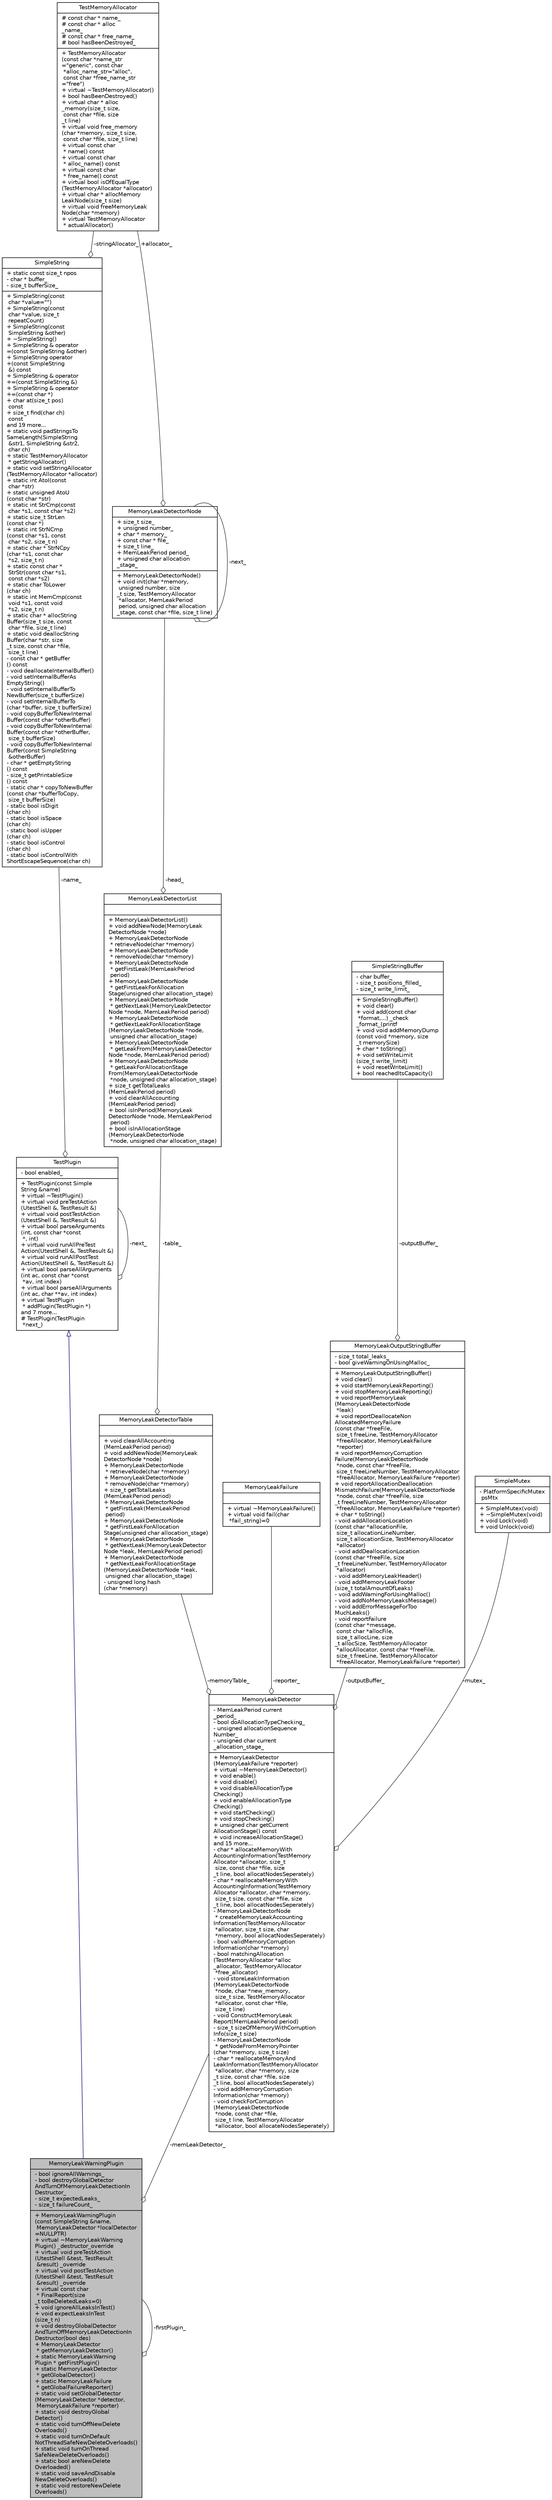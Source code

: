 digraph "MemoryLeakWarningPlugin"
{
 // LATEX_PDF_SIZE
  edge [fontname="Helvetica",fontsize="10",labelfontname="Helvetica",labelfontsize="10"];
  node [fontname="Helvetica",fontsize="10",shape=record];
  Node1 [label="{MemoryLeakWarningPlugin\n|- bool ignoreAllWarnings_\l- bool destroyGlobalDetector\lAndTurnOfMemoryLeakDetectionIn\lDestructor_\l- size_t expectedLeaks_\l- size_t failureCount_\l|+  MemoryLeakWarningPlugin\l(const SimpleString &name,\l MemoryLeakDetector *localDetector\l=NULLPTR)\l+ virtual ~MemoryLeakWarning\lPlugin() _destructor_override\l+ virtual void preTestAction\l(UtestShell &test, TestResult\l &result) _override\l+ virtual void postTestAction\l(UtestShell &test, TestResult\l &result) _override\l+ virtual const char\l * FinalReport(size\l_t toBeDeletedLeaks=0)\l+ void ignoreAllLeaksInTest()\l+ void expectLeaksInTest\l(size_t n)\l+ void destroyGlobalDetector\lAndTurnOffMemoryLeakDetectionIn\lDestructor(bool des)\l+ MemoryLeakDetector\l * getMemoryLeakDetector()\l+ static MemoryLeakWarning\lPlugin * getFirstPlugin()\l+ static MemoryLeakDetector\l * getGlobalDetector()\l+ static MemoryLeakFailure\l * getGlobalFailureReporter()\l+ static void setGlobalDetector\l(MemoryLeakDetector *detector,\l MemoryLeakFailure *reporter)\l+ static void destroyGlobal\lDetector()\l+ static void turnOffNewDelete\lOverloads()\l+ static void turnOnDefault\lNotThreadSafeNewDeleteOverloads()\l+ static void turnOnThread\lSafeNewDeleteOverloads()\l+ static bool areNewDelete\lOverloaded()\l+ static void saveAndDisable\lNewDeleteOverloads()\l+ static void restoreNewDelete\lOverloads()\l}",height=0.2,width=0.4,color="black", fillcolor="grey75", style="filled", fontcolor="black",tooltip=" "];
  Node2 -> Node1 [dir="back",color="midnightblue",fontsize="10",style="solid",arrowtail="onormal",fontname="Helvetica"];
  Node2 [label="{TestPlugin\n|- bool enabled_\l|+  TestPlugin(const Simple\lString &name)\l+ virtual ~TestPlugin()\l+ virtual void preTestAction\l(UtestShell &, TestResult &)\l+ virtual void postTestAction\l(UtestShell &, TestResult &)\l+ virtual bool parseArguments\l(int, const char *const\l *, int)\l+ virtual void runAllPreTest\lAction(UtestShell &, TestResult &)\l+ virtual void runAllPostTest\lAction(UtestShell &, TestResult &)\l+ virtual bool parseAllArguments\l(int ac, const char *const\l *av, int index)\l+ virtual bool parseAllArguments\l(int ac, char **av, int index)\l+ virtual TestPlugin\l * addPlugin(TestPlugin *)\land 7 more...\l#  TestPlugin(TestPlugin\l *next_)\l}",height=0.2,width=0.4,color="black", fillcolor="white", style="filled",URL="$classTestPlugin.html",tooltip=" "];
  Node2 -> Node2 [color="grey25",fontsize="10",style="solid",label=" -next_" ,arrowhead="odiamond",fontname="Helvetica"];
  Node3 -> Node2 [color="grey25",fontsize="10",style="solid",label=" -name_" ,arrowhead="odiamond",fontname="Helvetica"];
  Node3 [label="{SimpleString\n|+ static const size_t npos\l- char * buffer_\l- size_t bufferSize_\l|+  SimpleString(const\l char *value=\"\")\l+  SimpleString(const\l char *value, size_t\l repeatCount)\l+  SimpleString(const\l SimpleString &other)\l+  ~SimpleString()\l+ SimpleString & operator\l=(const SimpleString &other)\l+ SimpleString operator\l+(const SimpleString\l &) const\l+ SimpleString & operator\l+=(const SimpleString &)\l+ SimpleString & operator\l+=(const char *)\l+ char at(size_t pos)\l const\l+ size_t find(char ch)\l const\land 19 more...\l+ static void padStringsTo\lSameLength(SimpleString\l &str1, SimpleString &str2,\l char ch)\l+ static TestMemoryAllocator\l * getStringAllocator()\l+ static void setStringAllocator\l(TestMemoryAllocator *allocator)\l+ static int AtoI(const\l char *str)\l+ static unsigned AtoU\l(const char *str)\l+ static int StrCmp(const\l char *s1, const char *s2)\l+ static size_t StrLen\l(const char *)\l+ static int StrNCmp\l(const char *s1, const\l char *s2, size_t n)\l+ static char * StrNCpy\l(char *s1, const char\l *s2, size_t n)\l+ static const char *\l StrStr(const char *s1,\l const char *s2)\l+ static char ToLower\l(char ch)\l+ static int MemCmp(const\l void *s1, const void\l *s2, size_t n)\l+ static char * allocString\lBuffer(size_t size, const\l char *file, size_t line)\l+ static void deallocString\lBuffer(char *str, size\l_t size, const char *file,\l size_t line)\l- const char * getBuffer\l() const\l- void deallocateInternalBuffer()\l- void setInternalBufferAs\lEmptyString()\l- void setInternalBufferTo\lNewBuffer(size_t bufferSize)\l- void setInternalBufferTo\l(char *buffer, size_t bufferSize)\l- void copyBufferToNewInternal\lBuffer(const char *otherBuffer)\l- void copyBufferToNewInternal\lBuffer(const char *otherBuffer,\l size_t bufferSize)\l- void copyBufferToNewInternal\lBuffer(const SimpleString\l &otherBuffer)\l- char * getEmptyString\l() const\l- size_t getPrintableSize\l() const\l- static char * copyToNewBuffer\l(const char *bufferToCopy,\l size_t bufferSize)\l- static bool isDigit\l(char ch)\l- static bool isSpace\l(char ch)\l- static bool isUpper\l(char ch)\l- static bool isControl\l(char ch)\l- static bool isControlWith\lShortEscapeSequence(char ch)\l}",height=0.2,width=0.4,color="black", fillcolor="white", style="filled",URL="$classSimpleString.html",tooltip=" "];
  Node4 -> Node3 [color="grey25",fontsize="10",style="solid",label=" -stringAllocator_" ,arrowhead="odiamond",fontname="Helvetica"];
  Node4 [label="{TestMemoryAllocator\n|# const char * name_\l# const char * alloc\l_name_\l# const char * free_name_\l# bool hasBeenDestroyed_\l|+  TestMemoryAllocator\l(const char *name_str\l=\"generic\", const char\l *alloc_name_str=\"alloc\",\l const char *free_name_str\l=\"free\")\l+ virtual ~TestMemoryAllocator()\l+ bool hasBeenDestroyed()\l+ virtual char * alloc\l_memory(size_t size,\l const char *file, size\l_t line)\l+ virtual void free_memory\l(char *memory, size_t size,\l const char *file, size_t line)\l+ virtual const char\l * name() const\l+ virtual const char\l * alloc_name() const\l+ virtual const char\l * free_name() const\l+ virtual bool isOfEqualType\l(TestMemoryAllocator *allocator)\l+ virtual char * allocMemory\lLeakNode(size_t size)\l+ virtual void freeMemoryLeak\lNode(char *memory)\l+ virtual TestMemoryAllocator\l * actualAllocator()\l}",height=0.2,width=0.4,color="black", fillcolor="white", style="filled",URL="$classTestMemoryAllocator.html",tooltip=" "];
  Node5 -> Node1 [color="grey25",fontsize="10",style="solid",label=" -memLeakDetector_" ,arrowhead="odiamond",fontname="Helvetica"];
  Node5 [label="{MemoryLeakDetector\n|- MemLeakPeriod current\l_period_\l- bool doAllocationTypeChecking_\l- unsigned allocationSequence\lNumber_\l- unsigned char current\l_allocation_stage_\l|+  MemoryLeakDetector\l(MemoryLeakFailure *reporter)\l+ virtual ~MemoryLeakDetector()\l+ void enable()\l+ void disable()\l+ void disableAllocationType\lChecking()\l+ void enableAllocationType\lChecking()\l+ void startChecking()\l+ void stopChecking()\l+ unsigned char getCurrent\lAllocationStage() const\l+ void increaseAllocationStage()\land 15 more...\l- char * allocateMemoryWith\lAccountingInformation(TestMemory\lAllocator *allocator, size_t\l size, const char *file, size\l_t line, bool allocatNodesSeperately)\l- char * reallocateMemoryWith\lAccountingInformation(TestMemory\lAllocator *allocator, char *memory,\l size_t size, const char *file, size\l_t line, bool allocatNodesSeperately)\l- MemoryLeakDetectorNode\l * createMemoryLeakAccounting\lInformation(TestMemoryAllocator\l *allocator, size_t size, char\l *memory, bool allocatNodesSeperately)\l- bool validMemoryCorruption\lInformation(char *memory)\l- bool matchingAllocation\l(TestMemoryAllocator *alloc\l_allocator, TestMemoryAllocator\l *free_allocator)\l- void storeLeakInformation\l(MemoryLeakDetectorNode\l *node, char *new_memory,\l size_t size, TestMemoryAllocator\l *allocator, const char *file,\l size_t line)\l- void ConstructMemoryLeak\lReport(MemLeakPeriod period)\l- size_t sizeOfMemoryWithCorruption\lInfo(size_t size)\l- MemoryLeakDetectorNode\l * getNodeFromMemoryPointer\l(char *memory, size_t size)\l- char * reallocateMemoryAnd\lLeakInformation(TestMemoryAllocator\l *allocator, char *memory, size\l_t size, const char *file, size\l_t line, bool allocatNodesSeperately)\l- void addMemoryCorruption\lInformation(char *memory)\l- void checkForCorruption\l(MemoryLeakDetectorNode\l *node, const char *file,\l size_t line, TestMemoryAllocator\l *allocator, bool allocateNodesSeperately)\l}",height=0.2,width=0.4,color="black", fillcolor="white", style="filled",URL="$classMemoryLeakDetector.html",tooltip=" "];
  Node6 -> Node5 [color="grey25",fontsize="10",style="solid",label=" -reporter_" ,arrowhead="odiamond",fontname="Helvetica"];
  Node6 [label="{MemoryLeakFailure\n||+ virtual ~MemoryLeakFailure()\l+ virtual void fail(char\l *fail_string)=0\l}",height=0.2,width=0.4,color="black", fillcolor="white", style="filled",URL="$classMemoryLeakFailure.html",tooltip=" "];
  Node7 -> Node5 [color="grey25",fontsize="10",style="solid",label=" -outputBuffer_" ,arrowhead="odiamond",fontname="Helvetica"];
  Node7 [label="{MemoryLeakOutputStringBuffer\n|- size_t total_leaks_\l- bool giveWarningOnUsingMalloc_\l|+  MemoryLeakOutputStringBuffer()\l+ void clear()\l+ void startMemoryLeakReporting()\l+ void stopMemoryLeakReporting()\l+ void reportMemoryLeak\l(MemoryLeakDetectorNode\l *leak)\l+ void reportDeallocateNon\lAllocatedMemoryFailure\l(const char *freeFile,\l size_t freeLine, TestMemoryAllocator\l *freeAllocator, MemoryLeakFailure\l *reporter)\l+ void reportMemoryCorruption\lFailure(MemoryLeakDetectorNode\l *node, const char *freeFile,\l size_t freeLineNumber, TestMemoryAllocator\l *freeAllocator, MemoryLeakFailure *reporter)\l+ void reportAllocationDeallocation\lMismatchFailure(MemoryLeakDetectorNode\l *node, const char *freeFile, size\l_t freeLineNumber, TestMemoryAllocator\l *freeAllocator, MemoryLeakFailure *reporter)\l+ char * toString()\l- void addAllocationLocation\l(const char *allocationFile,\l size_t allocationLineNumber,\l size_t allocationSize, TestMemoryAllocator\l *allocator)\l- void addDeallocationLocation\l(const char *freeFile, size\l_t freeLineNumber, TestMemoryAllocator\l *allocator)\l- void addMemoryLeakHeader()\l- void addMemoryLeakFooter\l(size_t totalAmountOfLeaks)\l- void addWarningForUsingMalloc()\l- void addNoMemoryLeaksMessage()\l- void addErrorMessageForToo\lMuchLeaks()\l- void reportFailure\l(const char *message,\l const char *allocFile,\l size_t allocLine, size\l_t allocSize, TestMemoryAllocator\l *allocAllocator, const char *freeFile,\l size_t freeLine, TestMemoryAllocator\l *freeAllocator, MemoryLeakFailure *reporter)\l}",height=0.2,width=0.4,color="black", fillcolor="white", style="filled",URL="$classMemoryLeakOutputStringBuffer.html",tooltip=" "];
  Node8 -> Node7 [color="grey25",fontsize="10",style="solid",label=" -outputBuffer_" ,arrowhead="odiamond",fontname="Helvetica"];
  Node8 [label="{SimpleStringBuffer\n|- char buffer_\l- size_t positions_filled_\l- size_t write_limit_\l|+  SimpleStringBuffer()\l+ void clear()\l+ void add(const char\l *format,...) _check\l_format_(printf\l+ void void addMemoryDump\l(const void *memory, size\l_t memorySize)\l+ char * toString()\l+ void setWriteLimit\l(size_t write_limit)\l+ void resetWriteLimit()\l+ bool reachedItsCapacity()\l}",height=0.2,width=0.4,color="black", fillcolor="white", style="filled",URL="$structSimpleStringBuffer.html",tooltip=" "];
  Node9 -> Node5 [color="grey25",fontsize="10",style="solid",label=" -memoryTable_" ,arrowhead="odiamond",fontname="Helvetica"];
  Node9 [label="{MemoryLeakDetectorTable\n||+ void clearAllAccounting\l(MemLeakPeriod period)\l+ void addNewNode(MemoryLeak\lDetectorNode *node)\l+ MemoryLeakDetectorNode\l * retrieveNode(char *memory)\l+ MemoryLeakDetectorNode\l * removeNode(char *memory)\l+ size_t getTotalLeaks\l(MemLeakPeriod period)\l+ MemoryLeakDetectorNode\l * getFirstLeak(MemLeakPeriod\l period)\l+ MemoryLeakDetectorNode\l * getFirstLeakForAllocation\lStage(unsigned char allocation_stage)\l+ MemoryLeakDetectorNode\l * getNextLeak(MemoryLeakDetector\lNode *leak, MemLeakPeriod period)\l+ MemoryLeakDetectorNode\l * getNextLeakForAllocationStage\l(MemoryLeakDetectorNode *leak,\l unsigned char allocation_stage)\l- unsigned long hash\l(char *memory)\l}",height=0.2,width=0.4,color="black", fillcolor="white", style="filled",URL="$structMemoryLeakDetectorTable.html",tooltip=" "];
  Node10 -> Node9 [color="grey25",fontsize="10",style="solid",label=" -table_" ,arrowhead="odiamond",fontname="Helvetica"];
  Node10 [label="{MemoryLeakDetectorList\n||+  MemoryLeakDetectorList()\l+ void addNewNode(MemoryLeak\lDetectorNode *node)\l+ MemoryLeakDetectorNode\l * retrieveNode(char *memory)\l+ MemoryLeakDetectorNode\l * removeNode(char *memory)\l+ MemoryLeakDetectorNode\l * getFirstLeak(MemLeakPeriod\l period)\l+ MemoryLeakDetectorNode\l * getFirstLeakForAllocation\lStage(unsigned char allocation_stage)\l+ MemoryLeakDetectorNode\l * getNextLeak(MemoryLeakDetector\lNode *node, MemLeakPeriod period)\l+ MemoryLeakDetectorNode\l * getNextLeakForAllocationStage\l(MemoryLeakDetectorNode *node,\l unsigned char allocation_stage)\l+ MemoryLeakDetectorNode\l * getLeakFrom(MemoryLeakDetector\lNode *node, MemLeakPeriod period)\l+ MemoryLeakDetectorNode\l * getLeakForAllocationStage\lFrom(MemoryLeakDetectorNode\l *node, unsigned char allocation_stage)\l+ size_t getTotalLeaks\l(MemLeakPeriod period)\l+ void clearAllAccounting\l(MemLeakPeriod period)\l+ bool isInPeriod(MemoryLeak\lDetectorNode *node, MemLeakPeriod\l period)\l+ bool isInAllocationStage\l(MemoryLeakDetectorNode\l *node, unsigned char allocation_stage)\l}",height=0.2,width=0.4,color="black", fillcolor="white", style="filled",URL="$structMemoryLeakDetectorList.html",tooltip=" "];
  Node11 -> Node10 [color="grey25",fontsize="10",style="solid",label=" -head_" ,arrowhead="odiamond",fontname="Helvetica"];
  Node11 [label="{MemoryLeakDetectorNode\n|+ size_t size_\l+ unsigned number_\l+ char * memory_\l+ const char * file_\l+ size_t line_\l+ MemLeakPeriod period_\l+ unsigned char allocation\l_stage_\l|+  MemoryLeakDetectorNode()\l+ void init(char *memory,\l unsigned number, size\l_t size, TestMemoryAllocator\l *allocator, MemLeakPeriod\l period, unsigned char allocation\l_stage, const char *file, size_t line)\l}",height=0.2,width=0.4,color="black", fillcolor="white", style="filled",URL="$structMemoryLeakDetectorNode.html",tooltip=" "];
  Node4 -> Node11 [color="grey25",fontsize="10",style="solid",label=" +allocator_" ,arrowhead="odiamond",fontname="Helvetica"];
  Node11 -> Node11 [color="grey25",fontsize="10",style="solid",label=" -next_" ,arrowhead="odiamond",fontname="Helvetica"];
  Node12 -> Node5 [color="grey25",fontsize="10",style="solid",label=" -mutex_" ,arrowhead="odiamond",fontname="Helvetica"];
  Node12 [label="{SimpleMutex\n|- PlatformSpecificMutex\l psMtx\l|+  SimpleMutex(void)\l+  ~SimpleMutex(void)\l+ void Lock(void)\l+ void Unlock(void)\l}",height=0.2,width=0.4,color="black", fillcolor="white", style="filled",URL="$classSimpleMutex.html",tooltip=" "];
  Node1 -> Node1 [color="grey25",fontsize="10",style="solid",label=" -firstPlugin_" ,arrowhead="odiamond",fontname="Helvetica"];
}
